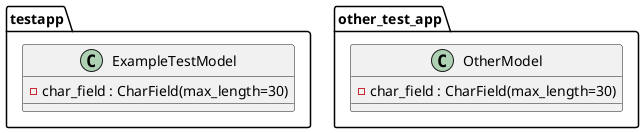 @startuml
package testapp {
    class ExampleTestModel {
        {field} -char_field : CharField(max_length=30)
    }
}
package other_test_app {
    class OtherModel {
        {field} -char_field : CharField(max_length=30)
    }
}
@enduml